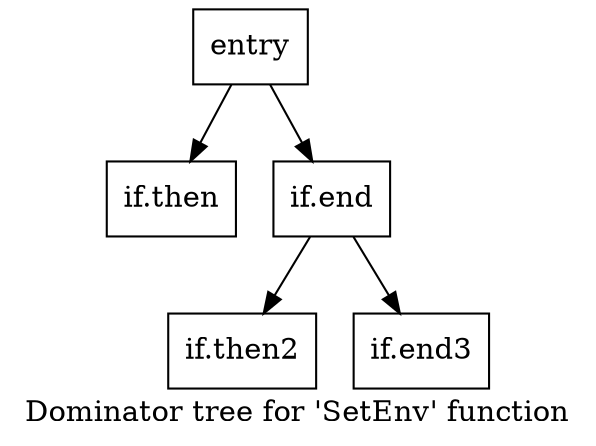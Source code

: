 digraph "Dominator tree for 'SetEnv' function" {
	label="Dominator tree for 'SetEnv' function";

	Node0xeb25b0 [shape=record,label="{entry}"];
	Node0xeb25b0 -> Node0xe2c0d0;
	Node0xeb25b0 -> Node0xe93e50;
	Node0xe2c0d0 [shape=record,label="{if.then}"];
	Node0xe93e50 [shape=record,label="{if.end}"];
	Node0xe93e50 -> Node0xedfc20;
	Node0xe93e50 -> Node0xe7bd80;
	Node0xedfc20 [shape=record,label="{if.then2}"];
	Node0xe7bd80 [shape=record,label="{if.end3}"];
}
